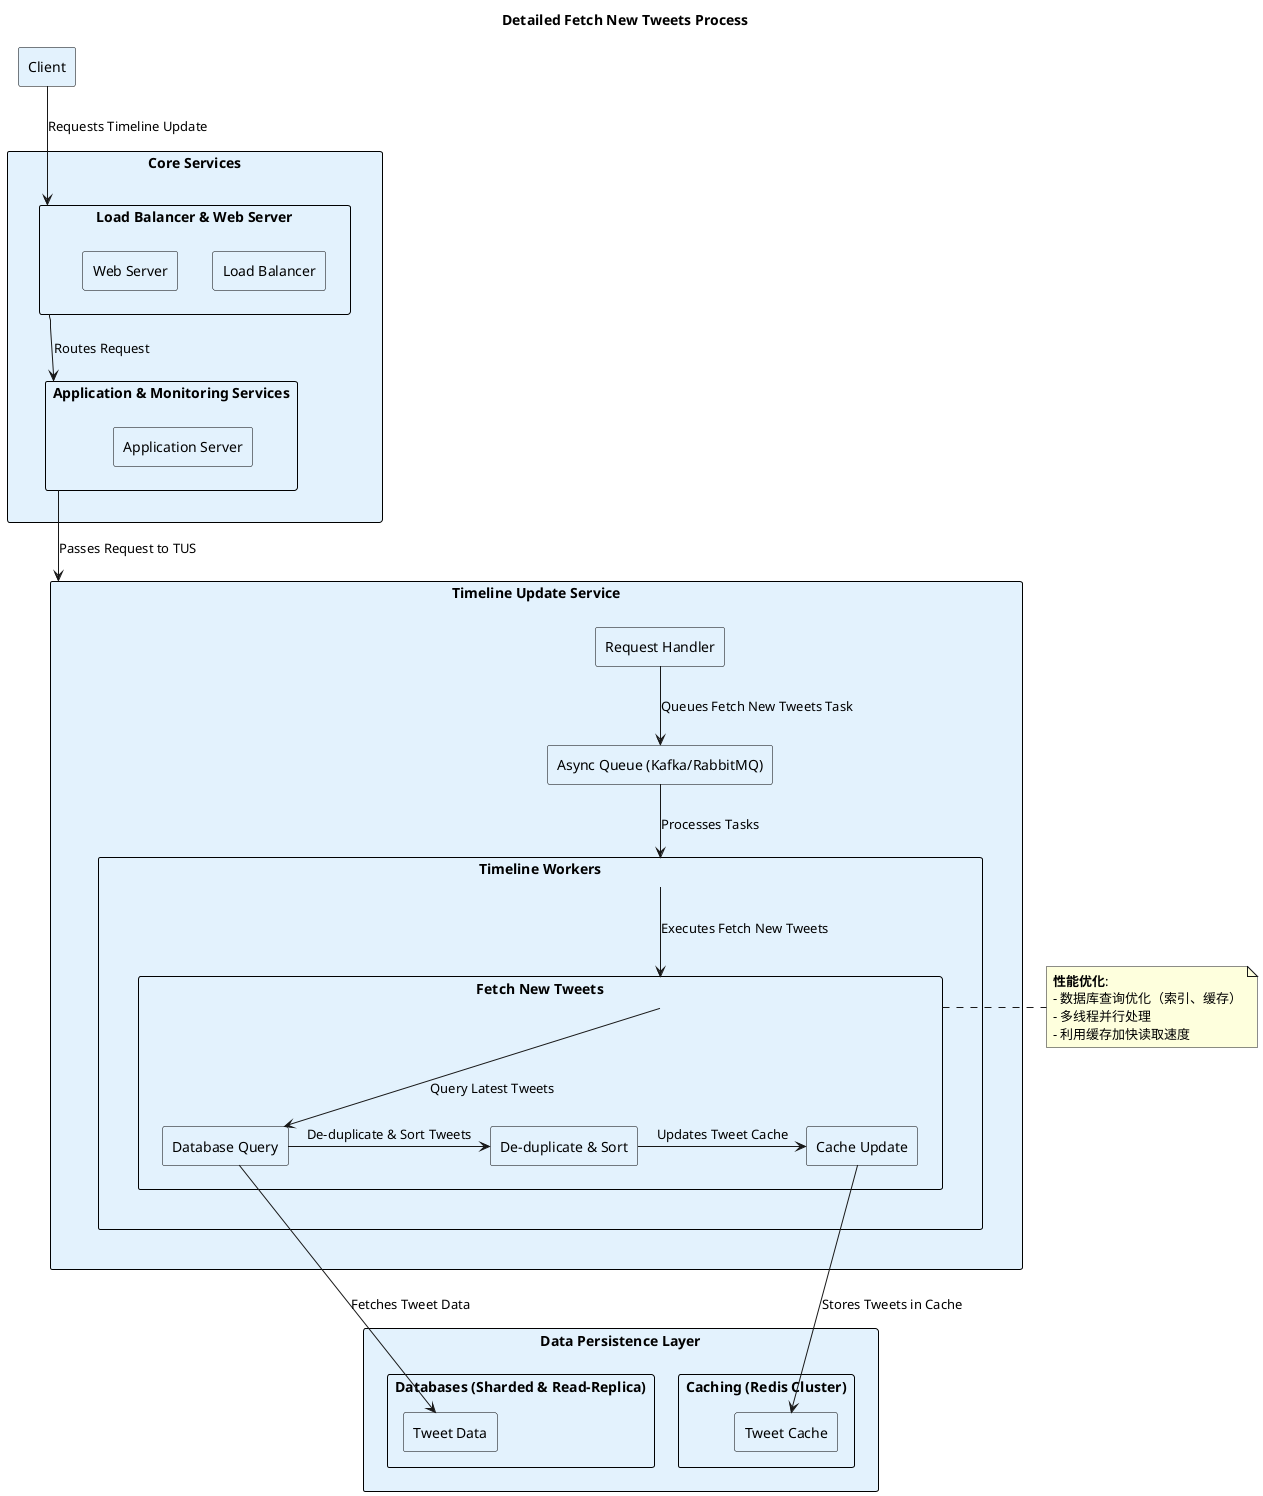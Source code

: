 @startuml

title Detailed Fetch New Tweets Process

skinparam rectangle {
    BackgroundColor #E3F2FD
    BorderColor black
    FontName "Arial"
    FontSize 14
}

rectangle "Client" as Client

rectangle "Core Services" as Core {
    rectangle "Load Balancer & Web Server" as LBWS {
        rectangle "Load Balancer" as LB
        rectangle "Web Server" as WS
    }
    rectangle "Application & Monitoring Services" as AMS {
        rectangle "Application Server" as AS
    }
}

rectangle "Timeline Update Service" as TUS {
    rectangle "Request Handler" as RH
    rectangle "Async Queue (Kafka/RabbitMQ)" as AQ
    rectangle "Timeline Workers" as TW {
        rectangle "Fetch New Tweets" as FNT {
            rectangle "Database Query" as DBQ
            rectangle "De-duplicate & Sort" as DDS
            rectangle "Cache Update" as CU
        }
    }
}

rectangle "Data Persistence Layer" as DPS {
    rectangle "Caching (Redis Cluster)" as Cache {
        rectangle "Tweet Cache" as TC
    }
    rectangle "Databases (Sharded & Read-Replica)" as DB {
        rectangle "Tweet Data" as TD
    }
}

Client -down-> LBWS : Requests Timeline Update
LBWS -down-> AMS : Routes Request
AMS -down-> TUS : Passes Request to TUS
RH -down-> AQ : Queues Fetch New Tweets Task
AQ -down-> TW : Processes Tasks
TW -down-> FNT : Executes Fetch New Tweets
FNT -down-> DBQ : Query Latest Tweets
DBQ -down-> TD : Fetches Tweet Data
DBQ -right-> DDS : De-duplicate & Sort Tweets
DDS -right-> CU : Updates Tweet Cache
CU -right-> TC : Stores Tweets in Cache

note right of FNT
  **性能优化**:
  - 数据库查询优化（索引、缓存）
  - 多线程并行处理
  - 利用缓存加快读取速度
end note

@enduml
